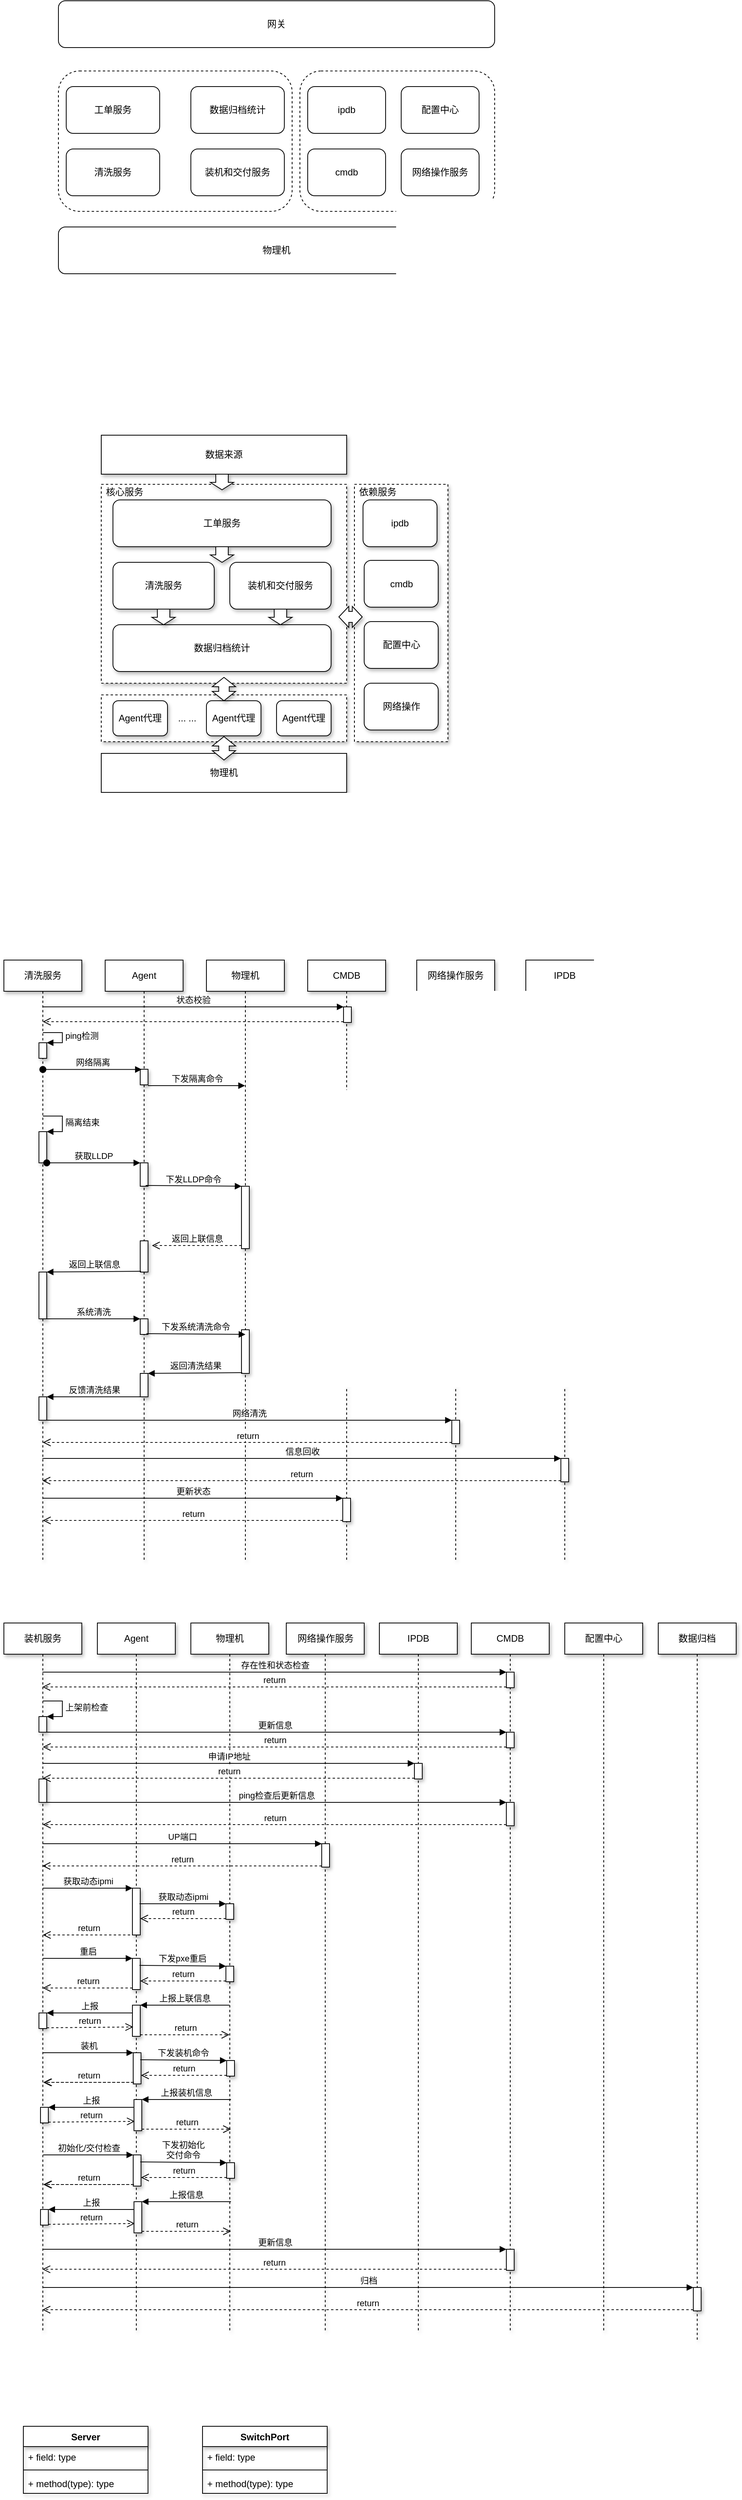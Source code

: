 <mxfile version="13.9.9" type="github">
  <diagram id="9rVEzW-SpP6ngm7IihFd" name="Page-1">
    <mxGraphModel dx="1106" dy="653" grid="1" gridSize="10" guides="1" tooltips="1" connect="1" arrows="1" fold="1" page="1" pageScale="1" pageWidth="827" pageHeight="1169" math="0" shadow="0">
      <root>
        <mxCell id="0" />
        <mxCell id="1" parent="0" />
        <mxCell id="4aAt2hUYj4eTFFzre9AV-24" value="&amp;nbsp; &amp;nbsp; &amp;nbsp; &amp;nbsp; &amp;nbsp; &amp;nbsp; &amp;nbsp; &amp;nbsp; &amp;nbsp; &amp;nbsp; &amp;nbsp; &amp;nbsp; &amp;nbsp; &amp;nbsp; &amp;nbsp;... ..." style="rounded=0;whiteSpace=wrap;html=1;dashed=1;align=left;strokeWidth=1;shadow=1;sketch=0;" parent="1" vertex="1">
          <mxGeometry x="165" y="940" width="315" height="60" as="geometry" />
        </mxCell>
        <mxCell id="4aAt2hUYj4eTFFzre9AV-23" value="" style="rounded=0;whiteSpace=wrap;html=1;dashed=1;strokeWidth=1;shadow=1;sketch=0;" parent="1" vertex="1">
          <mxGeometry x="165" y="670" width="315" height="255" as="geometry" />
        </mxCell>
        <mxCell id="4aAt2hUYj4eTFFzre9AV-15" value="" style="rounded=1;whiteSpace=wrap;html=1;align=left;dashed=1;" parent="1" vertex="1">
          <mxGeometry x="110" y="140" width="300" height="180" as="geometry" />
        </mxCell>
        <mxCell id="4aAt2hUYj4eTFFzre9AV-14" value="" style="rounded=1;whiteSpace=wrap;html=1;align=left;dashed=1;" parent="1" vertex="1">
          <mxGeometry x="420" y="140" width="250" height="180" as="geometry" />
        </mxCell>
        <mxCell id="fi-OY6GD4yZUwoU3DFPM-2" value="网关" style="rounded=1;whiteSpace=wrap;html=1;" parent="1" vertex="1">
          <mxGeometry x="110" y="50" width="560" height="60" as="geometry" />
        </mxCell>
        <mxCell id="4aAt2hUYj4eTFFzre9AV-2" value="清洗服务" style="rounded=1;whiteSpace=wrap;html=1;" parent="1" vertex="1">
          <mxGeometry x="120" y="240" width="120" height="60" as="geometry" />
        </mxCell>
        <mxCell id="4aAt2hUYj4eTFFzre9AV-3" value="装机和交付服务" style="rounded=1;whiteSpace=wrap;html=1;" parent="1" vertex="1">
          <mxGeometry x="280" y="240" width="120" height="60" as="geometry" />
        </mxCell>
        <mxCell id="4aAt2hUYj4eTFFzre9AV-5" value="工单服务" style="rounded=1;whiteSpace=wrap;html=1;" parent="1" vertex="1">
          <mxGeometry x="120" y="160" width="120" height="60" as="geometry" />
        </mxCell>
        <mxCell id="4aAt2hUYj4eTFFzre9AV-6" value="数据归档统计" style="rounded=1;whiteSpace=wrap;html=1;" parent="1" vertex="1">
          <mxGeometry x="280" y="160" width="120" height="60" as="geometry" />
        </mxCell>
        <mxCell id="4aAt2hUYj4eTFFzre9AV-10" value="ipdb" style="rounded=1;whiteSpace=wrap;html=1;" parent="1" vertex="1">
          <mxGeometry x="430" y="160" width="100" height="60" as="geometry" />
        </mxCell>
        <mxCell id="4aAt2hUYj4eTFFzre9AV-11" value="cmdb" style="rounded=1;whiteSpace=wrap;html=1;" parent="1" vertex="1">
          <mxGeometry x="430" y="240" width="100" height="60" as="geometry" />
        </mxCell>
        <mxCell id="4aAt2hUYj4eTFFzre9AV-12" value="网络操作服务" style="rounded=1;whiteSpace=wrap;html=1;" parent="1" vertex="1">
          <mxGeometry x="550" y="240" width="100" height="60" as="geometry" />
        </mxCell>
        <mxCell id="4aAt2hUYj4eTFFzre9AV-13" value="配置中心" style="rounded=1;whiteSpace=wrap;html=1;" parent="1" vertex="1">
          <mxGeometry x="550" y="160" width="100" height="60" as="geometry" />
        </mxCell>
        <mxCell id="4aAt2hUYj4eTFFzre9AV-17" value="清洗服务" style="rounded=1;whiteSpace=wrap;html=1;strokeWidth=1;shadow=1;sketch=0;" parent="1" vertex="1">
          <mxGeometry x="180" y="770" width="130" height="60" as="geometry" />
        </mxCell>
        <mxCell id="4aAt2hUYj4eTFFzre9AV-18" value="装机和交付服务" style="rounded=1;whiteSpace=wrap;html=1;strokeWidth=1;shadow=1;sketch=0;" parent="1" vertex="1">
          <mxGeometry x="330" y="770" width="130" height="60" as="geometry" />
        </mxCell>
        <mxCell id="4aAt2hUYj4eTFFzre9AV-19" value="工单服务" style="rounded=1;whiteSpace=wrap;html=1;strokeWidth=1;shadow=1;sketch=0;" parent="1" vertex="1">
          <mxGeometry x="180" y="690" width="280" height="60" as="geometry" />
        </mxCell>
        <mxCell id="4aAt2hUYj4eTFFzre9AV-20" value="数据归档统计" style="rounded=1;whiteSpace=wrap;html=1;strokeWidth=1;shadow=1;sketch=0;" parent="1" vertex="1">
          <mxGeometry x="180" y="850" width="280" height="60" as="geometry" />
        </mxCell>
        <mxCell id="4aAt2hUYj4eTFFzre9AV-21" value="Agent代理" style="rounded=1;whiteSpace=wrap;html=1;strokeWidth=1;shadow=1;sketch=0;" parent="1" vertex="1">
          <mxGeometry x="180" y="947.5" width="70" height="45" as="geometry" />
        </mxCell>
        <mxCell id="4aAt2hUYj4eTFFzre9AV-28" value="Agent代理" style="rounded=1;whiteSpace=wrap;html=1;strokeWidth=1;shadow=1;sketch=0;" parent="1" vertex="1">
          <mxGeometry x="300" y="947.5" width="70" height="45" as="geometry" />
        </mxCell>
        <mxCell id="4aAt2hUYj4eTFFzre9AV-29" value="Agent代理" style="rounded=1;whiteSpace=wrap;html=1;strokeWidth=1;shadow=1;sketch=0;" parent="1" vertex="1">
          <mxGeometry x="390" y="947.5" width="70" height="45" as="geometry" />
        </mxCell>
        <mxCell id="4aAt2hUYj4eTFFzre9AV-30" value="" style="rounded=0;whiteSpace=wrap;html=1;dashed=1;strokeWidth=1;shadow=1;sketch=0;" parent="1" vertex="1">
          <mxGeometry x="490" y="670" width="120" height="330" as="geometry" />
        </mxCell>
        <mxCell id="4aAt2hUYj4eTFFzre9AV-31" value="ipdb" style="rounded=1;whiteSpace=wrap;html=1;strokeWidth=1;shadow=1;sketch=0;" parent="1" vertex="1">
          <mxGeometry x="501" y="690" width="95" height="60" as="geometry" />
        </mxCell>
        <mxCell id="4aAt2hUYj4eTFFzre9AV-32" value="cmdb" style="rounded=1;whiteSpace=wrap;html=1;strokeWidth=1;shadow=1;sketch=0;" parent="1" vertex="1">
          <mxGeometry x="502.5" y="767.5" width="95" height="60" as="geometry" />
        </mxCell>
        <mxCell id="4aAt2hUYj4eTFFzre9AV-33" value="配置中心" style="rounded=1;whiteSpace=wrap;html=1;strokeWidth=1;shadow=1;sketch=0;" parent="1" vertex="1">
          <mxGeometry x="502.5" y="846" width="95" height="60" as="geometry" />
        </mxCell>
        <mxCell id="4aAt2hUYj4eTFFzre9AV-34" value="网络操作" style="rounded=1;whiteSpace=wrap;html=1;strokeWidth=1;shadow=1;sketch=0;" parent="1" vertex="1">
          <mxGeometry x="502.5" y="925" width="95" height="60" as="geometry" />
        </mxCell>
        <mxCell id="4aAt2hUYj4eTFFzre9AV-35" value="" style="shape=singleArrow;direction=south;whiteSpace=wrap;html=1;arrowWidth=0.533;arrowSize=0.475;strokeWidth=1;shadow=1;sketch=0;" parent="1" vertex="1">
          <mxGeometry x="305" y="750" width="30" height="20" as="geometry" />
        </mxCell>
        <mxCell id="4aAt2hUYj4eTFFzre9AV-37" value="" style="shape=singleArrow;direction=south;whiteSpace=wrap;html=1;arrowWidth=0.533;arrowSize=0.475;strokeWidth=1;shadow=1;sketch=0;" parent="1" vertex="1">
          <mxGeometry x="230" y="830" width="30" height="20" as="geometry" />
        </mxCell>
        <mxCell id="4aAt2hUYj4eTFFzre9AV-38" value="" style="shape=singleArrow;direction=south;whiteSpace=wrap;html=1;arrowWidth=0.533;arrowSize=0.475;strokeWidth=1;shadow=1;sketch=0;" parent="1" vertex="1">
          <mxGeometry x="380" y="830" width="30" height="20" as="geometry" />
        </mxCell>
        <mxCell id="4aAt2hUYj4eTFFzre9AV-40" value="" style="shape=doubleArrow;direction=south;whiteSpace=wrap;html=1;arrowWidth=0.45;arrowSize=0.4;strokeWidth=1;shadow=1;sketch=0;" parent="1" vertex="1">
          <mxGeometry x="307.5" y="917.5" width="30" height="30" as="geometry" />
        </mxCell>
        <mxCell id="4aAt2hUYj4eTFFzre9AV-42" value="" style="shape=doubleArrow;whiteSpace=wrap;html=1;arrowWidth=0.514;arrowSize=0.425;strokeWidth=1;shadow=1;sketch=0;" parent="1" vertex="1">
          <mxGeometry x="470" y="826.5" width="30" height="27" as="geometry" />
        </mxCell>
        <mxCell id="4aAt2hUYj4eTFFzre9AV-43" value="核心服务" style="text;html=1;strokeColor=none;fillColor=none;align=center;verticalAlign=middle;whiteSpace=wrap;rounded=0;strokeWidth=1;shadow=1;sketch=0;" parent="1" vertex="1">
          <mxGeometry x="170" y="670" width="50" height="20" as="geometry" />
        </mxCell>
        <mxCell id="4aAt2hUYj4eTFFzre9AV-44" value="依赖服务" style="text;html=1;strokeColor=none;fillColor=none;align=center;verticalAlign=middle;whiteSpace=wrap;rounded=0;strokeWidth=1;shadow=1;sketch=0;" parent="1" vertex="1">
          <mxGeometry x="490" y="670" width="60" height="20" as="geometry" />
        </mxCell>
        <mxCell id="4aAt2hUYj4eTFFzre9AV-45" value="数据来源" style="rounded=0;whiteSpace=wrap;html=1;strokeWidth=1;shadow=1;sketch=0;" parent="1" vertex="1">
          <mxGeometry x="165" y="607" width="315" height="50" as="geometry" />
        </mxCell>
        <mxCell id="4aAt2hUYj4eTFFzre9AV-46" value="物理机" style="rounded=0;whiteSpace=wrap;html=1;strokeWidth=1;shadow=1;sketch=0;" parent="1" vertex="1">
          <mxGeometry x="165" y="1015" width="315" height="50" as="geometry" />
        </mxCell>
        <mxCell id="4aAt2hUYj4eTFFzre9AV-47" value="" style="shape=doubleArrow;direction=south;whiteSpace=wrap;html=1;arrowWidth=0.45;arrowSize=0.4;strokeWidth=1;shadow=1;sketch=0;" parent="1" vertex="1">
          <mxGeometry x="307.5" y="993.5" width="30" height="30" as="geometry" />
        </mxCell>
        <mxCell id="4aAt2hUYj4eTFFzre9AV-48" value="" style="shape=singleArrow;direction=south;whiteSpace=wrap;html=1;arrowWidth=0.533;arrowSize=0.475;strokeWidth=1;shadow=1;sketch=0;" parent="1" vertex="1">
          <mxGeometry x="305" y="657" width="30" height="20" as="geometry" />
        </mxCell>
        <mxCell id="oSNlXyUaaBwn2S6Igrn4-1" value="物理机" style="rounded=1;whiteSpace=wrap;html=1;" vertex="1" parent="1">
          <mxGeometry x="110" y="340" width="560" height="60" as="geometry" />
        </mxCell>
        <mxCell id="oSNlXyUaaBwn2S6Igrn4-2" value="清洗服务" style="shape=umlLifeline;perimeter=lifelinePerimeter;whiteSpace=wrap;html=1;container=1;collapsible=0;recursiveResize=0;outlineConnect=0;shadow=1;sketch=0;strokeWidth=1;" vertex="1" parent="1">
          <mxGeometry x="40" y="1280" width="100" height="770" as="geometry" />
        </mxCell>
        <mxCell id="oSNlXyUaaBwn2S6Igrn4-11" value="" style="html=1;points=[];perimeter=orthogonalPerimeter;shadow=1;sketch=0;strokeWidth=1;" vertex="1" parent="oSNlXyUaaBwn2S6Igrn4-2">
          <mxGeometry x="45" y="106" width="10" height="20" as="geometry" />
        </mxCell>
        <mxCell id="oSNlXyUaaBwn2S6Igrn4-12" value="ping检测" style="edgeStyle=orthogonalEdgeStyle;html=1;align=left;spacingLeft=2;endArrow=block;rounded=0;entryX=1;entryY=0;" edge="1" target="oSNlXyUaaBwn2S6Igrn4-11" parent="oSNlXyUaaBwn2S6Igrn4-2">
          <mxGeometry relative="1" as="geometry">
            <mxPoint x="50" y="93" as="sourcePoint" />
            <Array as="points">
              <mxPoint x="75" y="93" />
            </Array>
          </mxGeometry>
        </mxCell>
        <mxCell id="oSNlXyUaaBwn2S6Igrn4-24" value="" style="html=1;points=[];perimeter=orthogonalPerimeter;shadow=1;sketch=0;strokeWidth=1;" vertex="1" parent="oSNlXyUaaBwn2S6Igrn4-2">
          <mxGeometry x="45" y="220" width="10" height="40" as="geometry" />
        </mxCell>
        <mxCell id="oSNlXyUaaBwn2S6Igrn4-25" value="隔离结束" style="edgeStyle=orthogonalEdgeStyle;html=1;align=left;spacingLeft=2;endArrow=block;rounded=0;entryX=1;entryY=0;" edge="1" target="oSNlXyUaaBwn2S6Igrn4-24" parent="oSNlXyUaaBwn2S6Igrn4-2">
          <mxGeometry relative="1" as="geometry">
            <mxPoint x="50" y="200" as="sourcePoint" />
            <Array as="points">
              <mxPoint x="75" y="200" />
            </Array>
          </mxGeometry>
        </mxCell>
        <mxCell id="oSNlXyUaaBwn2S6Igrn4-35" value="" style="html=1;points=[];perimeter=orthogonalPerimeter;shadow=1;sketch=0;strokeWidth=1;" vertex="1" parent="oSNlXyUaaBwn2S6Igrn4-2">
          <mxGeometry x="45" y="400" width="10" height="60" as="geometry" />
        </mxCell>
        <mxCell id="oSNlXyUaaBwn2S6Igrn4-49" value="" style="html=1;points=[];perimeter=orthogonalPerimeter;shadow=1;sketch=0;strokeWidth=1;" vertex="1" parent="oSNlXyUaaBwn2S6Igrn4-2">
          <mxGeometry x="45" y="560" width="10" height="30" as="geometry" />
        </mxCell>
        <mxCell id="oSNlXyUaaBwn2S6Igrn4-3" value="Agent" style="shape=umlLifeline;perimeter=lifelinePerimeter;whiteSpace=wrap;html=1;container=1;collapsible=0;recursiveResize=0;outlineConnect=0;shadow=1;sketch=0;strokeWidth=1;" vertex="1" parent="1">
          <mxGeometry x="170" y="1280" width="100" height="770" as="geometry" />
        </mxCell>
        <mxCell id="oSNlXyUaaBwn2S6Igrn4-13" value="" style="html=1;points=[];perimeter=orthogonalPerimeter;shadow=1;sketch=0;strokeWidth=1;" vertex="1" parent="oSNlXyUaaBwn2S6Igrn4-3">
          <mxGeometry x="45" y="140" width="10" height="20" as="geometry" />
        </mxCell>
        <mxCell id="oSNlXyUaaBwn2S6Igrn4-27" value="" style="html=1;points=[];perimeter=orthogonalPerimeter;shadow=1;sketch=0;strokeWidth=1;" vertex="1" parent="oSNlXyUaaBwn2S6Igrn4-3">
          <mxGeometry x="45" y="260" width="10" height="30" as="geometry" />
        </mxCell>
        <mxCell id="oSNlXyUaaBwn2S6Igrn4-32" value="" style="html=1;points=[];perimeter=orthogonalPerimeter;shadow=1;sketch=0;strokeWidth=1;" vertex="1" parent="oSNlXyUaaBwn2S6Igrn4-3">
          <mxGeometry x="45" y="360" width="10" height="40" as="geometry" />
        </mxCell>
        <mxCell id="oSNlXyUaaBwn2S6Igrn4-42" value="" style="html=1;points=[];perimeter=orthogonalPerimeter;shadow=1;sketch=0;strokeWidth=1;" vertex="1" parent="oSNlXyUaaBwn2S6Igrn4-3">
          <mxGeometry x="45" y="460" width="10" height="20" as="geometry" />
        </mxCell>
        <mxCell id="oSNlXyUaaBwn2S6Igrn4-46" value="" style="html=1;points=[];perimeter=orthogonalPerimeter;shadow=1;sketch=0;strokeWidth=1;" vertex="1" parent="oSNlXyUaaBwn2S6Igrn4-3">
          <mxGeometry x="45" y="530" width="10" height="30" as="geometry" />
        </mxCell>
        <mxCell id="oSNlXyUaaBwn2S6Igrn4-4" value="物理机" style="shape=umlLifeline;perimeter=lifelinePerimeter;whiteSpace=wrap;html=1;container=1;collapsible=0;recursiveResize=0;outlineConnect=0;shadow=1;sketch=0;strokeWidth=1;" vertex="1" parent="1">
          <mxGeometry x="300" y="1280" width="100" height="770" as="geometry" />
        </mxCell>
        <mxCell id="oSNlXyUaaBwn2S6Igrn4-29" value="" style="html=1;points=[];perimeter=orthogonalPerimeter;shadow=1;sketch=0;strokeWidth=1;" vertex="1" parent="oSNlXyUaaBwn2S6Igrn4-4">
          <mxGeometry x="45" y="290" width="10" height="80" as="geometry" />
        </mxCell>
        <mxCell id="oSNlXyUaaBwn2S6Igrn4-39" value="" style="html=1;points=[];perimeter=orthogonalPerimeter;shadow=1;sketch=0;strokeWidth=1;" vertex="1" parent="oSNlXyUaaBwn2S6Igrn4-4">
          <mxGeometry x="45" y="474" width="10" height="56" as="geometry" />
        </mxCell>
        <mxCell id="oSNlXyUaaBwn2S6Igrn4-5" value="CMDB" style="shape=umlLifeline;perimeter=lifelinePerimeter;whiteSpace=wrap;html=1;container=1;collapsible=0;recursiveResize=0;outlineConnect=0;shadow=1;sketch=0;strokeWidth=1;" vertex="1" parent="1">
          <mxGeometry x="430" y="1280" width="100" height="770" as="geometry" />
        </mxCell>
        <mxCell id="oSNlXyUaaBwn2S6Igrn4-8" value="" style="html=1;points=[];perimeter=orthogonalPerimeter;shadow=1;sketch=0;strokeWidth=1;" vertex="1" parent="oSNlXyUaaBwn2S6Igrn4-5">
          <mxGeometry x="46" y="60" width="10" height="20" as="geometry" />
        </mxCell>
        <mxCell id="oSNlXyUaaBwn2S6Igrn4-63" value="" style="html=1;points=[];perimeter=orthogonalPerimeter;shadow=1;sketch=0;strokeWidth=1;" vertex="1" parent="oSNlXyUaaBwn2S6Igrn4-5">
          <mxGeometry x="45" y="690" width="10" height="30" as="geometry" />
        </mxCell>
        <mxCell id="oSNlXyUaaBwn2S6Igrn4-6" value="网络操作服务" style="shape=umlLifeline;perimeter=lifelinePerimeter;whiteSpace=wrap;html=1;container=1;collapsible=0;recursiveResize=0;outlineConnect=0;shadow=1;sketch=0;strokeWidth=1;" vertex="1" parent="1">
          <mxGeometry x="570" y="1280" width="100" height="770" as="geometry" />
        </mxCell>
        <mxCell id="oSNlXyUaaBwn2S6Igrn4-52" value="" style="html=1;points=[];perimeter=orthogonalPerimeter;shadow=1;sketch=0;strokeWidth=1;" vertex="1" parent="oSNlXyUaaBwn2S6Igrn4-6">
          <mxGeometry x="45" y="590" width="10" height="30" as="geometry" />
        </mxCell>
        <mxCell id="oSNlXyUaaBwn2S6Igrn4-7" value="IPDB" style="shape=umlLifeline;perimeter=lifelinePerimeter;whiteSpace=wrap;html=1;container=1;collapsible=0;recursiveResize=0;outlineConnect=0;shadow=1;sketch=0;strokeWidth=1;" vertex="1" parent="1">
          <mxGeometry x="710" y="1280" width="100" height="770" as="geometry" />
        </mxCell>
        <mxCell id="oSNlXyUaaBwn2S6Igrn4-55" value="" style="html=1;points=[];perimeter=orthogonalPerimeter;shadow=1;sketch=0;strokeWidth=1;" vertex="1" parent="oSNlXyUaaBwn2S6Igrn4-7">
          <mxGeometry x="45" y="639" width="10" height="30" as="geometry" />
        </mxCell>
        <mxCell id="oSNlXyUaaBwn2S6Igrn4-9" value="状态校验" style="html=1;verticalAlign=bottom;endArrow=block;entryX=0;entryY=0;" edge="1" target="oSNlXyUaaBwn2S6Igrn4-8" parent="1" source="oSNlXyUaaBwn2S6Igrn4-2">
          <mxGeometry relative="1" as="geometry">
            <mxPoint x="406" y="1340" as="sourcePoint" />
          </mxGeometry>
        </mxCell>
        <mxCell id="oSNlXyUaaBwn2S6Igrn4-10" value="" style="html=1;verticalAlign=bottom;endArrow=open;dashed=1;endSize=8;exitX=0;exitY=0.95;" edge="1" source="oSNlXyUaaBwn2S6Igrn4-8" parent="1" target="oSNlXyUaaBwn2S6Igrn4-2">
          <mxGeometry relative="1" as="geometry">
            <mxPoint x="406" y="1416" as="targetPoint" />
          </mxGeometry>
        </mxCell>
        <mxCell id="oSNlXyUaaBwn2S6Igrn4-14" value="网络隔离" style="html=1;verticalAlign=bottom;startArrow=oval;endArrow=block;startSize=8;entryX=0.2;entryY=0.013;entryDx=0;entryDy=0;entryPerimeter=0;" edge="1" target="oSNlXyUaaBwn2S6Igrn4-13" parent="1" source="oSNlXyUaaBwn2S6Igrn4-2">
          <mxGeometry relative="1" as="geometry">
            <mxPoint x="155" y="1420" as="sourcePoint" />
          </mxGeometry>
        </mxCell>
        <mxCell id="oSNlXyUaaBwn2S6Igrn4-19" value="下发隔离命令" style="html=1;verticalAlign=bottom;endArrow=block;exitX=1;exitY=1.05;exitDx=0;exitDy=0;exitPerimeter=0;" edge="1" target="oSNlXyUaaBwn2S6Igrn4-4" parent="1" source="oSNlXyUaaBwn2S6Igrn4-13">
          <mxGeometry relative="1" as="geometry">
            <mxPoint x="276" y="1432" as="sourcePoint" />
            <mxPoint x="345" y="1440" as="targetPoint" />
          </mxGeometry>
        </mxCell>
        <mxCell id="oSNlXyUaaBwn2S6Igrn4-28" value="获取LLDP" style="html=1;verticalAlign=bottom;startArrow=oval;endArrow=block;startSize=8;" edge="1" target="oSNlXyUaaBwn2S6Igrn4-27" parent="1" source="oSNlXyUaaBwn2S6Igrn4-24">
          <mxGeometry relative="1" as="geometry">
            <mxPoint x="155" y="1540" as="sourcePoint" />
          </mxGeometry>
        </mxCell>
        <mxCell id="oSNlXyUaaBwn2S6Igrn4-30" value="下发LLDP命令" style="html=1;verticalAlign=bottom;endArrow=block;entryX=0;entryY=0;exitX=0.7;exitY=0.967;exitDx=0;exitDy=0;exitPerimeter=0;" edge="1" target="oSNlXyUaaBwn2S6Igrn4-29" parent="1" source="oSNlXyUaaBwn2S6Igrn4-27">
          <mxGeometry relative="1" as="geometry">
            <mxPoint x="275" y="1570" as="sourcePoint" />
          </mxGeometry>
        </mxCell>
        <mxCell id="oSNlXyUaaBwn2S6Igrn4-31" value="返回上联信息" style="html=1;verticalAlign=bottom;endArrow=open;dashed=1;endSize=8;exitX=0;exitY=0.95;" edge="1" source="oSNlXyUaaBwn2S6Igrn4-29" parent="1">
          <mxGeometry relative="1" as="geometry">
            <mxPoint x="230" y="1646" as="targetPoint" />
          </mxGeometry>
        </mxCell>
        <mxCell id="oSNlXyUaaBwn2S6Igrn4-36" value="返回上联信息" style="html=1;verticalAlign=bottom;endArrow=block;entryX=1;entryY=0;exitX=0.1;exitY=0.975;exitDx=0;exitDy=0;exitPerimeter=0;" edge="1" target="oSNlXyUaaBwn2S6Igrn4-35" parent="1" source="oSNlXyUaaBwn2S6Igrn4-32">
          <mxGeometry relative="1" as="geometry">
            <mxPoint x="155" y="1680" as="sourcePoint" />
          </mxGeometry>
        </mxCell>
        <mxCell id="oSNlXyUaaBwn2S6Igrn4-43" value="系统清洗" style="html=1;verticalAlign=bottom;endArrow=block;entryX=0;entryY=0;exitX=0.9;exitY=1;exitDx=0;exitDy=0;exitPerimeter=0;" edge="1" target="oSNlXyUaaBwn2S6Igrn4-42" parent="1" source="oSNlXyUaaBwn2S6Igrn4-35">
          <mxGeometry relative="1" as="geometry">
            <mxPoint x="145" y="1740" as="sourcePoint" />
          </mxGeometry>
        </mxCell>
        <mxCell id="oSNlXyUaaBwn2S6Igrn4-45" value="下发系统清洗命令" style="html=1;verticalAlign=bottom;endArrow=block;exitX=0.8;exitY=0.95;exitDx=0;exitDy=0;exitPerimeter=0;" edge="1" parent="1" source="oSNlXyUaaBwn2S6Igrn4-42">
          <mxGeometry relative="1" as="geometry">
            <mxPoint x="230" y="1760" as="sourcePoint" />
            <mxPoint x="350" y="1760" as="targetPoint" />
          </mxGeometry>
        </mxCell>
        <mxCell id="oSNlXyUaaBwn2S6Igrn4-47" value="返回清洗结果" style="html=1;verticalAlign=bottom;endArrow=block;entryX=1;entryY=0;exitX=0.1;exitY=0.982;exitDx=0;exitDy=0;exitPerimeter=0;" edge="1" target="oSNlXyUaaBwn2S6Igrn4-46" parent="1" source="oSNlXyUaaBwn2S6Igrn4-39">
          <mxGeometry relative="1" as="geometry">
            <mxPoint x="285" y="1810" as="sourcePoint" />
          </mxGeometry>
        </mxCell>
        <mxCell id="oSNlXyUaaBwn2S6Igrn4-50" value="反馈清洗结果" style="html=1;verticalAlign=bottom;endArrow=block;entryX=1;entryY=0;" edge="1" target="oSNlXyUaaBwn2S6Igrn4-49" parent="1">
          <mxGeometry relative="1" as="geometry">
            <mxPoint x="216" y="1840" as="sourcePoint" />
          </mxGeometry>
        </mxCell>
        <mxCell id="oSNlXyUaaBwn2S6Igrn4-53" value="网络清洗" style="html=1;verticalAlign=bottom;endArrow=block;entryX=0;entryY=0;exitX=0.9;exitY=1;exitDx=0;exitDy=0;exitPerimeter=0;" edge="1" target="oSNlXyUaaBwn2S6Igrn4-52" parent="1" source="oSNlXyUaaBwn2S6Igrn4-49">
          <mxGeometry relative="1" as="geometry">
            <mxPoint x="545" y="1870" as="sourcePoint" />
          </mxGeometry>
        </mxCell>
        <mxCell id="oSNlXyUaaBwn2S6Igrn4-54" value="return" style="html=1;verticalAlign=bottom;endArrow=open;dashed=1;endSize=8;exitX=0;exitY=0.95;" edge="1" source="oSNlXyUaaBwn2S6Igrn4-52" parent="1" target="oSNlXyUaaBwn2S6Igrn4-2">
          <mxGeometry relative="1" as="geometry">
            <mxPoint x="545" y="1946" as="targetPoint" />
          </mxGeometry>
        </mxCell>
        <mxCell id="oSNlXyUaaBwn2S6Igrn4-56" value="信息回收" style="html=1;verticalAlign=bottom;endArrow=block;entryX=0;entryY=0;" edge="1" target="oSNlXyUaaBwn2S6Igrn4-55" parent="1">
          <mxGeometry relative="1" as="geometry">
            <mxPoint x="89.5" y="1919" as="sourcePoint" />
          </mxGeometry>
        </mxCell>
        <mxCell id="oSNlXyUaaBwn2S6Igrn4-57" value="return" style="html=1;verticalAlign=bottom;endArrow=open;dashed=1;endSize=8;exitX=0;exitY=0.95;" edge="1" source="oSNlXyUaaBwn2S6Igrn4-55" parent="1">
          <mxGeometry relative="1" as="geometry">
            <mxPoint x="89.5" y="1947.5" as="targetPoint" />
          </mxGeometry>
        </mxCell>
        <mxCell id="oSNlXyUaaBwn2S6Igrn4-58" value="装机服务" style="shape=umlLifeline;perimeter=lifelinePerimeter;whiteSpace=wrap;html=1;container=1;collapsible=0;recursiveResize=0;outlineConnect=0;shadow=1;sketch=0;strokeWidth=1;" vertex="1" parent="1">
          <mxGeometry x="40" y="2130" width="100" height="910" as="geometry" />
        </mxCell>
        <mxCell id="oSNlXyUaaBwn2S6Igrn4-80" value="" style="html=1;points=[];perimeter=orthogonalPerimeter;shadow=1;sketch=0;strokeWidth=1;" vertex="1" parent="oSNlXyUaaBwn2S6Igrn4-58">
          <mxGeometry x="45" y="120" width="10" height="20" as="geometry" />
        </mxCell>
        <mxCell id="oSNlXyUaaBwn2S6Igrn4-81" value="上架前检查" style="edgeStyle=orthogonalEdgeStyle;html=1;align=left;spacingLeft=2;endArrow=block;rounded=0;entryX=1;entryY=0;" edge="1" target="oSNlXyUaaBwn2S6Igrn4-80" parent="oSNlXyUaaBwn2S6Igrn4-58">
          <mxGeometry relative="1" as="geometry">
            <mxPoint x="50" y="100" as="sourcePoint" />
            <Array as="points">
              <mxPoint x="75" y="100" />
            </Array>
          </mxGeometry>
        </mxCell>
        <mxCell id="oSNlXyUaaBwn2S6Igrn4-88" value="" style="html=1;points=[];perimeter=orthogonalPerimeter;shadow=1;sketch=0;strokeWidth=1;" vertex="1" parent="oSNlXyUaaBwn2S6Igrn4-58">
          <mxGeometry x="45" y="200" width="10" height="30" as="geometry" />
        </mxCell>
        <mxCell id="oSNlXyUaaBwn2S6Igrn4-112" value="" style="html=1;points=[];perimeter=orthogonalPerimeter;shadow=1;sketch=0;strokeWidth=1;" vertex="1" parent="oSNlXyUaaBwn2S6Igrn4-58">
          <mxGeometry x="45" y="500" width="10" height="20" as="geometry" />
        </mxCell>
        <mxCell id="oSNlXyUaaBwn2S6Igrn4-59" value="Agent" style="shape=umlLifeline;perimeter=lifelinePerimeter;whiteSpace=wrap;html=1;container=1;collapsible=0;recursiveResize=0;outlineConnect=0;shadow=1;sketch=0;strokeWidth=1;" vertex="1" parent="1">
          <mxGeometry x="160" y="2130" width="100" height="910" as="geometry" />
        </mxCell>
        <mxCell id="oSNlXyUaaBwn2S6Igrn4-96" value="" style="html=1;points=[];perimeter=orthogonalPerimeter;shadow=1;sketch=0;strokeWidth=1;" vertex="1" parent="oSNlXyUaaBwn2S6Igrn4-59">
          <mxGeometry x="45" y="340" width="10" height="60" as="geometry" />
        </mxCell>
        <mxCell id="oSNlXyUaaBwn2S6Igrn4-103" value="" style="html=1;points=[];perimeter=orthogonalPerimeter;shadow=1;sketch=0;strokeWidth=1;" vertex="1" parent="oSNlXyUaaBwn2S6Igrn4-59">
          <mxGeometry x="45" y="430" width="10" height="40" as="geometry" />
        </mxCell>
        <mxCell id="oSNlXyUaaBwn2S6Igrn4-109" value="" style="html=1;points=[];perimeter=orthogonalPerimeter;shadow=1;sketch=0;strokeWidth=1;" vertex="1" parent="oSNlXyUaaBwn2S6Igrn4-59">
          <mxGeometry x="45" y="490" width="10" height="40" as="geometry" />
        </mxCell>
        <mxCell id="oSNlXyUaaBwn2S6Igrn4-60" value="物理机&lt;span style=&quot;color: rgba(0 , 0 , 0 , 0) ; font-family: monospace ; font-size: 0px&quot;&gt;%3CmxGraphModel%3E%3Croot%3E%3CmxCell%20id%3D%220%22%2F%3E%3CmxCell%20id%3D%221%22%20parent%3D%220%22%2F%3E%3CmxCell%20id%3D%222%22%20value%3D%22Agent%22%20style%3D%22shape%3DumlLifeline%3Bperimeter%3DlifelinePerimeter%3BwhiteSpace%3Dwrap%3Bhtml%3D1%3Bcontainer%3D1%3Bcollapsible%3D0%3BrecursiveResize%3D0%3BoutlineConnect%3D0%3Bshadow%3D1%3Bsketch%3D0%3BstrokeWidth%3D1%3B%22%20vertex%3D%221%22%20parent%3D%221%22%3E%3CmxGeometry%20x%3D%22160%22%20y%3D%222130%22%20width%3D%22100%22%20height%3D%22550%22%20as%3D%22geometry%22%2F%3E%3C%2FmxCell%3E%3C%2Froot%3E%3C%2FmxGraphModel%3E&lt;/span&gt;" style="shape=umlLifeline;perimeter=lifelinePerimeter;whiteSpace=wrap;html=1;container=1;collapsible=0;recursiveResize=0;outlineConnect=0;shadow=1;sketch=0;strokeWidth=1;" vertex="1" parent="1">
          <mxGeometry x="280" y="2130" width="100" height="910" as="geometry" />
        </mxCell>
        <mxCell id="oSNlXyUaaBwn2S6Igrn4-99" value="" style="html=1;points=[];perimeter=orthogonalPerimeter;shadow=1;sketch=0;strokeWidth=1;" vertex="1" parent="oSNlXyUaaBwn2S6Igrn4-60">
          <mxGeometry x="45" y="360" width="10" height="20" as="geometry" />
        </mxCell>
        <mxCell id="oSNlXyUaaBwn2S6Igrn4-106" value="" style="html=1;points=[];perimeter=orthogonalPerimeter;shadow=1;sketch=0;strokeWidth=1;" vertex="1" parent="oSNlXyUaaBwn2S6Igrn4-60">
          <mxGeometry x="45" y="440" width="10" height="20" as="geometry" />
        </mxCell>
        <mxCell id="oSNlXyUaaBwn2S6Igrn4-61" value="网络操作服务" style="shape=umlLifeline;perimeter=lifelinePerimeter;whiteSpace=wrap;html=1;container=1;collapsible=0;recursiveResize=0;outlineConnect=0;shadow=1;sketch=0;strokeWidth=1;" vertex="1" parent="1">
          <mxGeometry x="402.5" y="2130" width="100" height="910" as="geometry" />
        </mxCell>
        <mxCell id="oSNlXyUaaBwn2S6Igrn4-93" value="" style="html=1;points=[];perimeter=orthogonalPerimeter;shadow=1;sketch=0;strokeWidth=1;" vertex="1" parent="oSNlXyUaaBwn2S6Igrn4-61">
          <mxGeometry x="45.5" y="283" width="10" height="30" as="geometry" />
        </mxCell>
        <mxCell id="oSNlXyUaaBwn2S6Igrn4-62" value="IPDB" style="shape=umlLifeline;perimeter=lifelinePerimeter;whiteSpace=wrap;html=1;container=1;collapsible=0;recursiveResize=0;outlineConnect=0;shadow=1;sketch=0;strokeWidth=1;" vertex="1" parent="1">
          <mxGeometry x="522" y="2130" width="100" height="910" as="geometry" />
        </mxCell>
        <mxCell id="oSNlXyUaaBwn2S6Igrn4-85" value="" style="html=1;points=[];perimeter=orthogonalPerimeter;shadow=1;sketch=0;strokeWidth=1;" vertex="1" parent="oSNlXyUaaBwn2S6Igrn4-62">
          <mxGeometry x="45" y="180" width="10" height="20" as="geometry" />
        </mxCell>
        <mxCell id="oSNlXyUaaBwn2S6Igrn4-64" value="更新状态" style="html=1;verticalAlign=bottom;endArrow=block;entryX=0;entryY=0;" edge="1" target="oSNlXyUaaBwn2S6Igrn4-63" parent="1" source="oSNlXyUaaBwn2S6Igrn4-2">
          <mxGeometry relative="1" as="geometry">
            <mxPoint x="405" y="1970" as="sourcePoint" />
          </mxGeometry>
        </mxCell>
        <mxCell id="oSNlXyUaaBwn2S6Igrn4-65" value="return" style="html=1;verticalAlign=bottom;endArrow=open;dashed=1;endSize=8;exitX=0;exitY=0.95;" edge="1" source="oSNlXyUaaBwn2S6Igrn4-63" parent="1" target="oSNlXyUaaBwn2S6Igrn4-2">
          <mxGeometry relative="1" as="geometry">
            <mxPoint x="405" y="2046" as="targetPoint" />
          </mxGeometry>
        </mxCell>
        <mxCell id="oSNlXyUaaBwn2S6Igrn4-66" value="CMDB" style="shape=umlLifeline;perimeter=lifelinePerimeter;whiteSpace=wrap;html=1;container=1;collapsible=0;recursiveResize=0;outlineConnect=0;shadow=1;sketch=0;strokeWidth=1;" vertex="1" parent="1">
          <mxGeometry x="640" y="2130" width="100" height="910" as="geometry" />
        </mxCell>
        <mxCell id="oSNlXyUaaBwn2S6Igrn4-77" value="" style="html=1;points=[];perimeter=orthogonalPerimeter;shadow=1;sketch=0;strokeWidth=1;" vertex="1" parent="oSNlXyUaaBwn2S6Igrn4-66">
          <mxGeometry x="45" y="63" width="10" height="20" as="geometry" />
        </mxCell>
        <mxCell id="oSNlXyUaaBwn2S6Igrn4-82" value="" style="html=1;points=[];perimeter=orthogonalPerimeter;shadow=1;sketch=0;strokeWidth=1;" vertex="1" parent="oSNlXyUaaBwn2S6Igrn4-66">
          <mxGeometry x="45" y="140" width="10" height="20" as="geometry" />
        </mxCell>
        <mxCell id="oSNlXyUaaBwn2S6Igrn4-90" value="" style="html=1;points=[];perimeter=orthogonalPerimeter;shadow=1;sketch=0;strokeWidth=1;" vertex="1" parent="oSNlXyUaaBwn2S6Igrn4-66">
          <mxGeometry x="45" y="230" width="10" height="30" as="geometry" />
        </mxCell>
        <mxCell id="oSNlXyUaaBwn2S6Igrn4-147" value="" style="html=1;points=[];perimeter=orthogonalPerimeter;shadow=1;sketch=0;strokeWidth=1;" vertex="1" parent="oSNlXyUaaBwn2S6Igrn4-66">
          <mxGeometry x="45" y="803" width="10" height="27" as="geometry" />
        </mxCell>
        <mxCell id="oSNlXyUaaBwn2S6Igrn4-67" value="配置中心" style="shape=umlLifeline;perimeter=lifelinePerimeter;whiteSpace=wrap;html=1;container=1;collapsible=0;recursiveResize=0;outlineConnect=0;shadow=1;sketch=0;strokeWidth=1;" vertex="1" parent="1">
          <mxGeometry x="760" y="2130" width="100" height="910" as="geometry" />
        </mxCell>
        <mxCell id="oSNlXyUaaBwn2S6Igrn4-68" value="数据归档" style="shape=umlLifeline;perimeter=lifelinePerimeter;whiteSpace=wrap;html=1;container=1;collapsible=0;recursiveResize=0;outlineConnect=0;shadow=1;sketch=0;strokeWidth=1;" vertex="1" parent="1">
          <mxGeometry x="880" y="2130" width="100" height="920" as="geometry" />
        </mxCell>
        <mxCell id="oSNlXyUaaBwn2S6Igrn4-150" value="" style="html=1;points=[];perimeter=orthogonalPerimeter;shadow=1;sketch=0;strokeWidth=1;" vertex="1" parent="oSNlXyUaaBwn2S6Igrn4-68">
          <mxGeometry x="45" y="852" width="10" height="30" as="geometry" />
        </mxCell>
        <mxCell id="oSNlXyUaaBwn2S6Igrn4-69" value="Server" style="swimlane;fontStyle=1;align=center;verticalAlign=top;childLayout=stackLayout;horizontal=1;startSize=26;horizontalStack=0;resizeParent=1;resizeParentMax=0;resizeLast=0;collapsible=1;marginBottom=0;shadow=1;sketch=0;strokeWidth=1;" vertex="1" parent="1">
          <mxGeometry x="65" y="3160" width="160" height="86" as="geometry" />
        </mxCell>
        <mxCell id="oSNlXyUaaBwn2S6Igrn4-70" value="+ field: type" style="text;strokeColor=none;fillColor=none;align=left;verticalAlign=top;spacingLeft=4;spacingRight=4;overflow=hidden;rotatable=0;points=[[0,0.5],[1,0.5]];portConstraint=eastwest;" vertex="1" parent="oSNlXyUaaBwn2S6Igrn4-69">
          <mxGeometry y="26" width="160" height="26" as="geometry" />
        </mxCell>
        <mxCell id="oSNlXyUaaBwn2S6Igrn4-71" value="" style="line;strokeWidth=1;fillColor=none;align=left;verticalAlign=middle;spacingTop=-1;spacingLeft=3;spacingRight=3;rotatable=0;labelPosition=right;points=[];portConstraint=eastwest;" vertex="1" parent="oSNlXyUaaBwn2S6Igrn4-69">
          <mxGeometry y="52" width="160" height="8" as="geometry" />
        </mxCell>
        <mxCell id="oSNlXyUaaBwn2S6Igrn4-72" value="+ method(type): type" style="text;strokeColor=none;fillColor=none;align=left;verticalAlign=top;spacingLeft=4;spacingRight=4;overflow=hidden;rotatable=0;points=[[0,0.5],[1,0.5]];portConstraint=eastwest;" vertex="1" parent="oSNlXyUaaBwn2S6Igrn4-69">
          <mxGeometry y="60" width="160" height="26" as="geometry" />
        </mxCell>
        <mxCell id="oSNlXyUaaBwn2S6Igrn4-73" value="SwitchPort" style="swimlane;fontStyle=1;align=center;verticalAlign=top;childLayout=stackLayout;horizontal=1;startSize=26;horizontalStack=0;resizeParent=1;resizeParentMax=0;resizeLast=0;collapsible=1;marginBottom=0;shadow=1;sketch=0;strokeWidth=1;" vertex="1" parent="1">
          <mxGeometry x="295" y="3160" width="160" height="86" as="geometry" />
        </mxCell>
        <mxCell id="oSNlXyUaaBwn2S6Igrn4-74" value="+ field: type" style="text;strokeColor=none;fillColor=none;align=left;verticalAlign=top;spacingLeft=4;spacingRight=4;overflow=hidden;rotatable=0;points=[[0,0.5],[1,0.5]];portConstraint=eastwest;" vertex="1" parent="oSNlXyUaaBwn2S6Igrn4-73">
          <mxGeometry y="26" width="160" height="26" as="geometry" />
        </mxCell>
        <mxCell id="oSNlXyUaaBwn2S6Igrn4-75" value="" style="line;strokeWidth=1;fillColor=none;align=left;verticalAlign=middle;spacingTop=-1;spacingLeft=3;spacingRight=3;rotatable=0;labelPosition=right;points=[];portConstraint=eastwest;" vertex="1" parent="oSNlXyUaaBwn2S6Igrn4-73">
          <mxGeometry y="52" width="160" height="8" as="geometry" />
        </mxCell>
        <mxCell id="oSNlXyUaaBwn2S6Igrn4-76" value="+ method(type): type" style="text;strokeColor=none;fillColor=none;align=left;verticalAlign=top;spacingLeft=4;spacingRight=4;overflow=hidden;rotatable=0;points=[[0,0.5],[1,0.5]];portConstraint=eastwest;" vertex="1" parent="oSNlXyUaaBwn2S6Igrn4-73">
          <mxGeometry y="60" width="160" height="26" as="geometry" />
        </mxCell>
        <mxCell id="oSNlXyUaaBwn2S6Igrn4-78" value="存在性和状态检查" style="html=1;verticalAlign=bottom;endArrow=block;entryX=0;entryY=0;" edge="1" target="oSNlXyUaaBwn2S6Igrn4-77" parent="1">
          <mxGeometry relative="1" as="geometry">
            <mxPoint x="89.5" y="2193" as="sourcePoint" />
          </mxGeometry>
        </mxCell>
        <mxCell id="oSNlXyUaaBwn2S6Igrn4-79" value="return" style="html=1;verticalAlign=bottom;endArrow=open;dashed=1;endSize=8;exitX=0;exitY=0.95;" edge="1" source="oSNlXyUaaBwn2S6Igrn4-77" parent="1">
          <mxGeometry relative="1" as="geometry">
            <mxPoint x="89.5" y="2212" as="targetPoint" />
          </mxGeometry>
        </mxCell>
        <mxCell id="oSNlXyUaaBwn2S6Igrn4-83" value="更新信息" style="html=1;verticalAlign=bottom;endArrow=block;entryX=0;entryY=0;" edge="1" target="oSNlXyUaaBwn2S6Igrn4-82" parent="1" source="oSNlXyUaaBwn2S6Igrn4-58">
          <mxGeometry relative="1" as="geometry">
            <mxPoint x="615" y="2270" as="sourcePoint" />
          </mxGeometry>
        </mxCell>
        <mxCell id="oSNlXyUaaBwn2S6Igrn4-84" value="return" style="html=1;verticalAlign=bottom;endArrow=open;dashed=1;endSize=8;exitX=0;exitY=0.95;" edge="1" source="oSNlXyUaaBwn2S6Igrn4-82" parent="1" target="oSNlXyUaaBwn2S6Igrn4-58">
          <mxGeometry relative="1" as="geometry">
            <mxPoint x="615" y="2346" as="targetPoint" />
          </mxGeometry>
        </mxCell>
        <mxCell id="oSNlXyUaaBwn2S6Igrn4-86" value="申请IP地址" style="html=1;verticalAlign=bottom;endArrow=block;entryX=0;entryY=0;" edge="1" target="oSNlXyUaaBwn2S6Igrn4-85" parent="1" source="oSNlXyUaaBwn2S6Igrn4-58">
          <mxGeometry relative="1" as="geometry">
            <mxPoint x="497" y="2310" as="sourcePoint" />
          </mxGeometry>
        </mxCell>
        <mxCell id="oSNlXyUaaBwn2S6Igrn4-87" value="return" style="html=1;verticalAlign=bottom;endArrow=open;dashed=1;endSize=8;exitX=0;exitY=0.95;" edge="1" source="oSNlXyUaaBwn2S6Igrn4-85" parent="1" target="oSNlXyUaaBwn2S6Igrn4-58">
          <mxGeometry relative="1" as="geometry">
            <mxPoint x="497" y="2386" as="targetPoint" />
          </mxGeometry>
        </mxCell>
        <mxCell id="oSNlXyUaaBwn2S6Igrn4-91" value="ping检查后更新信息" style="html=1;verticalAlign=bottom;endArrow=block;entryX=0;entryY=0;exitX=0.9;exitY=1;exitDx=0;exitDy=0;exitPerimeter=0;" edge="1" target="oSNlXyUaaBwn2S6Igrn4-90" parent="1" source="oSNlXyUaaBwn2S6Igrn4-88">
          <mxGeometry relative="1" as="geometry">
            <mxPoint x="615" y="2360" as="sourcePoint" />
          </mxGeometry>
        </mxCell>
        <mxCell id="oSNlXyUaaBwn2S6Igrn4-92" value="return" style="html=1;verticalAlign=bottom;endArrow=open;dashed=1;endSize=8;exitX=0;exitY=0.95;" edge="1" source="oSNlXyUaaBwn2S6Igrn4-90" parent="1" target="oSNlXyUaaBwn2S6Igrn4-58">
          <mxGeometry relative="1" as="geometry">
            <mxPoint x="615" y="2436" as="targetPoint" />
          </mxGeometry>
        </mxCell>
        <mxCell id="oSNlXyUaaBwn2S6Igrn4-94" value="UP端口" style="html=1;verticalAlign=bottom;endArrow=block;entryX=0;entryY=0;" edge="1" target="oSNlXyUaaBwn2S6Igrn4-93" parent="1">
          <mxGeometry relative="1" as="geometry">
            <mxPoint x="89.5" y="2413" as="sourcePoint" />
          </mxGeometry>
        </mxCell>
        <mxCell id="oSNlXyUaaBwn2S6Igrn4-95" value="return" style="html=1;verticalAlign=bottom;endArrow=open;dashed=1;endSize=8;exitX=0;exitY=0.95;" edge="1" source="oSNlXyUaaBwn2S6Igrn4-93" parent="1">
          <mxGeometry relative="1" as="geometry">
            <mxPoint x="89.5" y="2441.5" as="targetPoint" />
          </mxGeometry>
        </mxCell>
        <mxCell id="oSNlXyUaaBwn2S6Igrn4-97" value="获取动态ipmi" style="html=1;verticalAlign=bottom;endArrow=block;entryX=0;entryY=0;" edge="1" target="oSNlXyUaaBwn2S6Igrn4-96" parent="1" source="oSNlXyUaaBwn2S6Igrn4-58">
          <mxGeometry relative="1" as="geometry">
            <mxPoint x="135" y="2470" as="sourcePoint" />
          </mxGeometry>
        </mxCell>
        <mxCell id="oSNlXyUaaBwn2S6Igrn4-100" value="获取动态ipmi" style="html=1;verticalAlign=bottom;endArrow=block;entryX=0;entryY=0;" edge="1" target="oSNlXyUaaBwn2S6Igrn4-99" parent="1">
          <mxGeometry relative="1" as="geometry">
            <mxPoint x="214" y="2490" as="sourcePoint" />
          </mxGeometry>
        </mxCell>
        <mxCell id="oSNlXyUaaBwn2S6Igrn4-101" value="return" style="html=1;verticalAlign=bottom;endArrow=open;dashed=1;endSize=8;exitX=0;exitY=0.95;" edge="1" source="oSNlXyUaaBwn2S6Igrn4-99" parent="1" target="oSNlXyUaaBwn2S6Igrn4-96">
          <mxGeometry relative="1" as="geometry">
            <mxPoint x="255" y="2556" as="targetPoint" />
          </mxGeometry>
        </mxCell>
        <mxCell id="oSNlXyUaaBwn2S6Igrn4-102" value="return" style="html=1;verticalAlign=bottom;endArrow=open;dashed=1;endSize=8;exitX=0.3;exitY=1;exitDx=0;exitDy=0;exitPerimeter=0;" edge="1" parent="1" source="oSNlXyUaaBwn2S6Igrn4-96" target="oSNlXyUaaBwn2S6Igrn4-58">
          <mxGeometry relative="1" as="geometry">
            <mxPoint x="225" y="2519" as="targetPoint" />
            <mxPoint x="335" y="2519" as="sourcePoint" />
          </mxGeometry>
        </mxCell>
        <mxCell id="oSNlXyUaaBwn2S6Igrn4-104" value="重启" style="html=1;verticalAlign=bottom;endArrow=block;entryX=0;entryY=0;" edge="1" target="oSNlXyUaaBwn2S6Igrn4-103" parent="1" source="oSNlXyUaaBwn2S6Igrn4-58">
          <mxGeometry relative="1" as="geometry">
            <mxPoint x="135" y="2560" as="sourcePoint" />
          </mxGeometry>
        </mxCell>
        <mxCell id="oSNlXyUaaBwn2S6Igrn4-105" value="return" style="html=1;verticalAlign=bottom;endArrow=open;dashed=1;endSize=8;exitX=0;exitY=0.95;" edge="1" source="oSNlXyUaaBwn2S6Igrn4-103" parent="1" target="oSNlXyUaaBwn2S6Igrn4-58">
          <mxGeometry relative="1" as="geometry">
            <mxPoint x="135" y="2636" as="targetPoint" />
          </mxGeometry>
        </mxCell>
        <mxCell id="oSNlXyUaaBwn2S6Igrn4-107" value="下发pxe重启" style="html=1;verticalAlign=bottom;endArrow=block;entryX=0;entryY=0;exitX=0.9;exitY=0.225;exitDx=0;exitDy=0;exitPerimeter=0;" edge="1" target="oSNlXyUaaBwn2S6Igrn4-106" parent="1" source="oSNlXyUaaBwn2S6Igrn4-103">
          <mxGeometry relative="1" as="geometry">
            <mxPoint x="255" y="2570" as="sourcePoint" />
          </mxGeometry>
        </mxCell>
        <mxCell id="oSNlXyUaaBwn2S6Igrn4-108" value="return" style="html=1;verticalAlign=bottom;endArrow=open;dashed=1;endSize=8;exitX=0;exitY=0.95;" edge="1" source="oSNlXyUaaBwn2S6Igrn4-106" parent="1" target="oSNlXyUaaBwn2S6Igrn4-103">
          <mxGeometry relative="1" as="geometry">
            <mxPoint x="220" y="2589" as="targetPoint" />
          </mxGeometry>
        </mxCell>
        <mxCell id="oSNlXyUaaBwn2S6Igrn4-110" value="上报上联信息" style="html=1;verticalAlign=bottom;endArrow=block;entryX=1;entryY=0;" edge="1" target="oSNlXyUaaBwn2S6Igrn4-109" parent="1" source="oSNlXyUaaBwn2S6Igrn4-60">
          <mxGeometry relative="1" as="geometry">
            <mxPoint x="275" y="2620" as="sourcePoint" />
          </mxGeometry>
        </mxCell>
        <mxCell id="oSNlXyUaaBwn2S6Igrn4-111" value="return" style="html=1;verticalAlign=bottom;endArrow=open;dashed=1;endSize=8;exitX=1;exitY=0.95;" edge="1" source="oSNlXyUaaBwn2S6Igrn4-109" parent="1" target="oSNlXyUaaBwn2S6Igrn4-60">
          <mxGeometry relative="1" as="geometry">
            <mxPoint x="275" y="2677" as="targetPoint" />
          </mxGeometry>
        </mxCell>
        <mxCell id="oSNlXyUaaBwn2S6Igrn4-113" value="上报" style="html=1;verticalAlign=bottom;endArrow=block;entryX=1;entryY=0;exitX=0;exitY=0.25;exitDx=0;exitDy=0;exitPerimeter=0;" edge="1" target="oSNlXyUaaBwn2S6Igrn4-112" parent="1" source="oSNlXyUaaBwn2S6Igrn4-109">
          <mxGeometry relative="1" as="geometry">
            <mxPoint x="205" y="2640" as="sourcePoint" />
          </mxGeometry>
        </mxCell>
        <mxCell id="oSNlXyUaaBwn2S6Igrn4-114" value="return" style="html=1;verticalAlign=bottom;endArrow=open;dashed=1;endSize=8;exitX=1;exitY=0.95;entryX=0.1;entryY=0.7;entryDx=0;entryDy=0;entryPerimeter=0;" edge="1" source="oSNlXyUaaBwn2S6Igrn4-112" parent="1" target="oSNlXyUaaBwn2S6Igrn4-109">
          <mxGeometry relative="1" as="geometry">
            <mxPoint x="160" y="2649" as="targetPoint" />
          </mxGeometry>
        </mxCell>
        <mxCell id="oSNlXyUaaBwn2S6Igrn4-121" value="" style="html=1;points=[];perimeter=orthogonalPerimeter;shadow=1;sketch=0;strokeWidth=1;" vertex="1" parent="1">
          <mxGeometry x="206" y="2681" width="10" height="40" as="geometry" />
        </mxCell>
        <mxCell id="oSNlXyUaaBwn2S6Igrn4-122" value="" style="html=1;points=[];perimeter=orthogonalPerimeter;shadow=1;sketch=0;strokeWidth=1;" vertex="1" parent="1">
          <mxGeometry x="326" y="2691" width="10" height="20" as="geometry" />
        </mxCell>
        <mxCell id="oSNlXyUaaBwn2S6Igrn4-123" value="装机" style="html=1;verticalAlign=bottom;endArrow=block;entryX=0;entryY=0;" edge="1" parent="1" target="oSNlXyUaaBwn2S6Igrn4-121">
          <mxGeometry relative="1" as="geometry">
            <mxPoint x="90.5" y="2681" as="sourcePoint" />
          </mxGeometry>
        </mxCell>
        <mxCell id="oSNlXyUaaBwn2S6Igrn4-124" value="return" style="html=1;verticalAlign=bottom;endArrow=open;dashed=1;endSize=8;exitX=0;exitY=0.95;" edge="1" parent="1" source="oSNlXyUaaBwn2S6Igrn4-121">
          <mxGeometry relative="1" as="geometry">
            <mxPoint x="90.5" y="2719" as="targetPoint" />
          </mxGeometry>
        </mxCell>
        <mxCell id="oSNlXyUaaBwn2S6Igrn4-125" value="下发装机命令" style="html=1;verticalAlign=bottom;endArrow=block;entryX=0;entryY=0;exitX=0.9;exitY=0.225;exitDx=0;exitDy=0;exitPerimeter=0;" edge="1" parent="1" source="oSNlXyUaaBwn2S6Igrn4-121" target="oSNlXyUaaBwn2S6Igrn4-122">
          <mxGeometry relative="1" as="geometry">
            <mxPoint x="256" y="2691" as="sourcePoint" />
          </mxGeometry>
        </mxCell>
        <mxCell id="oSNlXyUaaBwn2S6Igrn4-126" value="return" style="html=1;verticalAlign=bottom;endArrow=open;dashed=1;endSize=8;exitX=0;exitY=0.95;" edge="1" parent="1" source="oSNlXyUaaBwn2S6Igrn4-122" target="oSNlXyUaaBwn2S6Igrn4-121">
          <mxGeometry relative="1" as="geometry">
            <mxPoint x="221" y="2710" as="targetPoint" />
          </mxGeometry>
        </mxCell>
        <mxCell id="oSNlXyUaaBwn2S6Igrn4-127" value="" style="html=1;points=[];perimeter=orthogonalPerimeter;shadow=1;sketch=0;strokeWidth=1;" vertex="1" parent="1">
          <mxGeometry x="87" y="2751" width="10" height="20" as="geometry" />
        </mxCell>
        <mxCell id="oSNlXyUaaBwn2S6Igrn4-128" value="" style="html=1;points=[];perimeter=orthogonalPerimeter;shadow=1;sketch=0;strokeWidth=1;" vertex="1" parent="1">
          <mxGeometry x="207" y="2741" width="10" height="40" as="geometry" />
        </mxCell>
        <mxCell id="oSNlXyUaaBwn2S6Igrn4-129" value="return" style="html=1;verticalAlign=bottom;endArrow=open;dashed=1;endSize=8;exitX=0;exitY=0.95;" edge="1" parent="1">
          <mxGeometry relative="1" as="geometry">
            <mxPoint x="91.5" y="2719" as="targetPoint" />
            <mxPoint x="207" y="2719" as="sourcePoint" />
          </mxGeometry>
        </mxCell>
        <mxCell id="oSNlXyUaaBwn2S6Igrn4-130" value="上报装机信息" style="html=1;verticalAlign=bottom;endArrow=block;entryX=1;entryY=0;" edge="1" parent="1" target="oSNlXyUaaBwn2S6Igrn4-128">
          <mxGeometry relative="1" as="geometry">
            <mxPoint x="331.5" y="2741" as="sourcePoint" />
          </mxGeometry>
        </mxCell>
        <mxCell id="oSNlXyUaaBwn2S6Igrn4-131" value="return" style="html=1;verticalAlign=bottom;endArrow=open;dashed=1;endSize=8;exitX=1;exitY=0.95;" edge="1" parent="1" source="oSNlXyUaaBwn2S6Igrn4-128">
          <mxGeometry relative="1" as="geometry">
            <mxPoint x="331.5" y="2779" as="targetPoint" />
          </mxGeometry>
        </mxCell>
        <mxCell id="oSNlXyUaaBwn2S6Igrn4-132" value="上报" style="html=1;verticalAlign=bottom;endArrow=block;entryX=1;entryY=0;exitX=0;exitY=0.25;exitDx=0;exitDy=0;exitPerimeter=0;" edge="1" parent="1" source="oSNlXyUaaBwn2S6Igrn4-128" target="oSNlXyUaaBwn2S6Igrn4-127">
          <mxGeometry relative="1" as="geometry">
            <mxPoint x="207" y="2761" as="sourcePoint" />
          </mxGeometry>
        </mxCell>
        <mxCell id="oSNlXyUaaBwn2S6Igrn4-133" value="return" style="html=1;verticalAlign=bottom;endArrow=open;dashed=1;endSize=8;exitX=1;exitY=0.95;entryX=0.1;entryY=0.7;entryDx=0;entryDy=0;entryPerimeter=0;" edge="1" parent="1" source="oSNlXyUaaBwn2S6Igrn4-127" target="oSNlXyUaaBwn2S6Igrn4-128">
          <mxGeometry relative="1" as="geometry">
            <mxPoint x="162" y="2770" as="targetPoint" />
          </mxGeometry>
        </mxCell>
        <mxCell id="oSNlXyUaaBwn2S6Igrn4-134" value="" style="html=1;points=[];perimeter=orthogonalPerimeter;shadow=1;sketch=0;strokeWidth=1;" vertex="1" parent="1">
          <mxGeometry x="206" y="2812" width="10" height="40" as="geometry" />
        </mxCell>
        <mxCell id="oSNlXyUaaBwn2S6Igrn4-135" value="" style="html=1;points=[];perimeter=orthogonalPerimeter;shadow=1;sketch=0;strokeWidth=1;" vertex="1" parent="1">
          <mxGeometry x="326" y="2822" width="10" height="20" as="geometry" />
        </mxCell>
        <mxCell id="oSNlXyUaaBwn2S6Igrn4-136" value="初始化/交付检查" style="html=1;verticalAlign=bottom;endArrow=block;entryX=0;entryY=0;" edge="1" parent="1" target="oSNlXyUaaBwn2S6Igrn4-134">
          <mxGeometry relative="1" as="geometry">
            <mxPoint x="90.5" y="2812" as="sourcePoint" />
          </mxGeometry>
        </mxCell>
        <mxCell id="oSNlXyUaaBwn2S6Igrn4-137" value="return" style="html=1;verticalAlign=bottom;endArrow=open;dashed=1;endSize=8;exitX=0;exitY=0.95;" edge="1" parent="1" source="oSNlXyUaaBwn2S6Igrn4-134">
          <mxGeometry relative="1" as="geometry">
            <mxPoint x="90.5" y="2850" as="targetPoint" />
          </mxGeometry>
        </mxCell>
        <mxCell id="oSNlXyUaaBwn2S6Igrn4-138" value="下发初始化&lt;br&gt;交付命令" style="html=1;verticalAlign=bottom;endArrow=block;entryX=0;entryY=0;exitX=0.9;exitY=0.225;exitDx=0;exitDy=0;exitPerimeter=0;" edge="1" parent="1" source="oSNlXyUaaBwn2S6Igrn4-134" target="oSNlXyUaaBwn2S6Igrn4-135">
          <mxGeometry relative="1" as="geometry">
            <mxPoint x="256" y="2822" as="sourcePoint" />
          </mxGeometry>
        </mxCell>
        <mxCell id="oSNlXyUaaBwn2S6Igrn4-139" value="return" style="html=1;verticalAlign=bottom;endArrow=open;dashed=1;endSize=8;exitX=0;exitY=0.95;" edge="1" parent="1" source="oSNlXyUaaBwn2S6Igrn4-135" target="oSNlXyUaaBwn2S6Igrn4-134">
          <mxGeometry relative="1" as="geometry">
            <mxPoint x="221" y="2841" as="targetPoint" />
          </mxGeometry>
        </mxCell>
        <mxCell id="oSNlXyUaaBwn2S6Igrn4-140" value="" style="html=1;points=[];perimeter=orthogonalPerimeter;shadow=1;sketch=0;strokeWidth=1;" vertex="1" parent="1">
          <mxGeometry x="87" y="2882" width="10" height="20" as="geometry" />
        </mxCell>
        <mxCell id="oSNlXyUaaBwn2S6Igrn4-141" value="" style="html=1;points=[];perimeter=orthogonalPerimeter;shadow=1;sketch=0;strokeWidth=1;" vertex="1" parent="1">
          <mxGeometry x="207" y="2872" width="10" height="40" as="geometry" />
        </mxCell>
        <mxCell id="oSNlXyUaaBwn2S6Igrn4-142" value="return" style="html=1;verticalAlign=bottom;endArrow=open;dashed=1;endSize=8;exitX=0;exitY=0.95;" edge="1" parent="1">
          <mxGeometry relative="1" as="geometry">
            <mxPoint x="91.5" y="2850" as="targetPoint" />
            <mxPoint x="207" y="2850" as="sourcePoint" />
          </mxGeometry>
        </mxCell>
        <mxCell id="oSNlXyUaaBwn2S6Igrn4-143" value="上报信息" style="html=1;verticalAlign=bottom;endArrow=block;entryX=1;entryY=0;" edge="1" parent="1" target="oSNlXyUaaBwn2S6Igrn4-141">
          <mxGeometry relative="1" as="geometry">
            <mxPoint x="331.5" y="2872" as="sourcePoint" />
          </mxGeometry>
        </mxCell>
        <mxCell id="oSNlXyUaaBwn2S6Igrn4-144" value="return" style="html=1;verticalAlign=bottom;endArrow=open;dashed=1;endSize=8;exitX=1;exitY=0.95;" edge="1" parent="1" source="oSNlXyUaaBwn2S6Igrn4-141">
          <mxGeometry relative="1" as="geometry">
            <mxPoint x="331.5" y="2910" as="targetPoint" />
          </mxGeometry>
        </mxCell>
        <mxCell id="oSNlXyUaaBwn2S6Igrn4-145" value="上报" style="html=1;verticalAlign=bottom;endArrow=block;entryX=1;entryY=0;exitX=0;exitY=0.25;exitDx=0;exitDy=0;exitPerimeter=0;" edge="1" parent="1" source="oSNlXyUaaBwn2S6Igrn4-141" target="oSNlXyUaaBwn2S6Igrn4-140">
          <mxGeometry relative="1" as="geometry">
            <mxPoint x="207" y="2892" as="sourcePoint" />
          </mxGeometry>
        </mxCell>
        <mxCell id="oSNlXyUaaBwn2S6Igrn4-146" value="return" style="html=1;verticalAlign=bottom;endArrow=open;dashed=1;endSize=8;exitX=1;exitY=0.95;entryX=0.1;entryY=0.7;entryDx=0;entryDy=0;entryPerimeter=0;" edge="1" parent="1" source="oSNlXyUaaBwn2S6Igrn4-140" target="oSNlXyUaaBwn2S6Igrn4-141">
          <mxGeometry relative="1" as="geometry">
            <mxPoint x="162" y="2901" as="targetPoint" />
          </mxGeometry>
        </mxCell>
        <mxCell id="oSNlXyUaaBwn2S6Igrn4-148" value="更新信息" style="html=1;verticalAlign=bottom;endArrow=block;entryX=0;entryY=0;" edge="1" target="oSNlXyUaaBwn2S6Igrn4-147" parent="1">
          <mxGeometry relative="1" as="geometry">
            <mxPoint x="89.5" y="2933" as="sourcePoint" />
          </mxGeometry>
        </mxCell>
        <mxCell id="oSNlXyUaaBwn2S6Igrn4-149" value="return" style="html=1;verticalAlign=bottom;endArrow=open;dashed=1;endSize=8;exitX=0;exitY=0.95;" edge="1" source="oSNlXyUaaBwn2S6Igrn4-147" parent="1">
          <mxGeometry relative="1" as="geometry">
            <mxPoint x="89.5" y="2958.65" as="targetPoint" />
          </mxGeometry>
        </mxCell>
        <mxCell id="oSNlXyUaaBwn2S6Igrn4-151" value="归档" style="html=1;verticalAlign=bottom;endArrow=block;entryX=0;entryY=0;" edge="1" target="oSNlXyUaaBwn2S6Igrn4-150" parent="1">
          <mxGeometry relative="1" as="geometry">
            <mxPoint x="89.5" y="2982" as="sourcePoint" />
          </mxGeometry>
        </mxCell>
        <mxCell id="oSNlXyUaaBwn2S6Igrn4-152" value="return" style="html=1;verticalAlign=bottom;endArrow=open;dashed=1;endSize=8;exitX=0;exitY=0.95;" edge="1" source="oSNlXyUaaBwn2S6Igrn4-150" parent="1">
          <mxGeometry relative="1" as="geometry">
            <mxPoint x="89.5" y="3010.5" as="targetPoint" />
          </mxGeometry>
        </mxCell>
      </root>
    </mxGraphModel>
  </diagram>
</mxfile>
